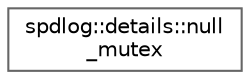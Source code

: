digraph "类继承关系图"
{
 // LATEX_PDF_SIZE
  bgcolor="transparent";
  edge [fontname=Helvetica,fontsize=10,labelfontname=Helvetica,labelfontsize=10];
  node [fontname=Helvetica,fontsize=10,shape=box,height=0.2,width=0.4];
  rankdir="LR";
  Node0 [id="Node000000",label="spdlog::details::null\l_mutex",height=0.2,width=0.4,color="grey40", fillcolor="white", style="filled",URL="$structspdlog_1_1details_1_1null__mutex.html",tooltip=" "];
}
